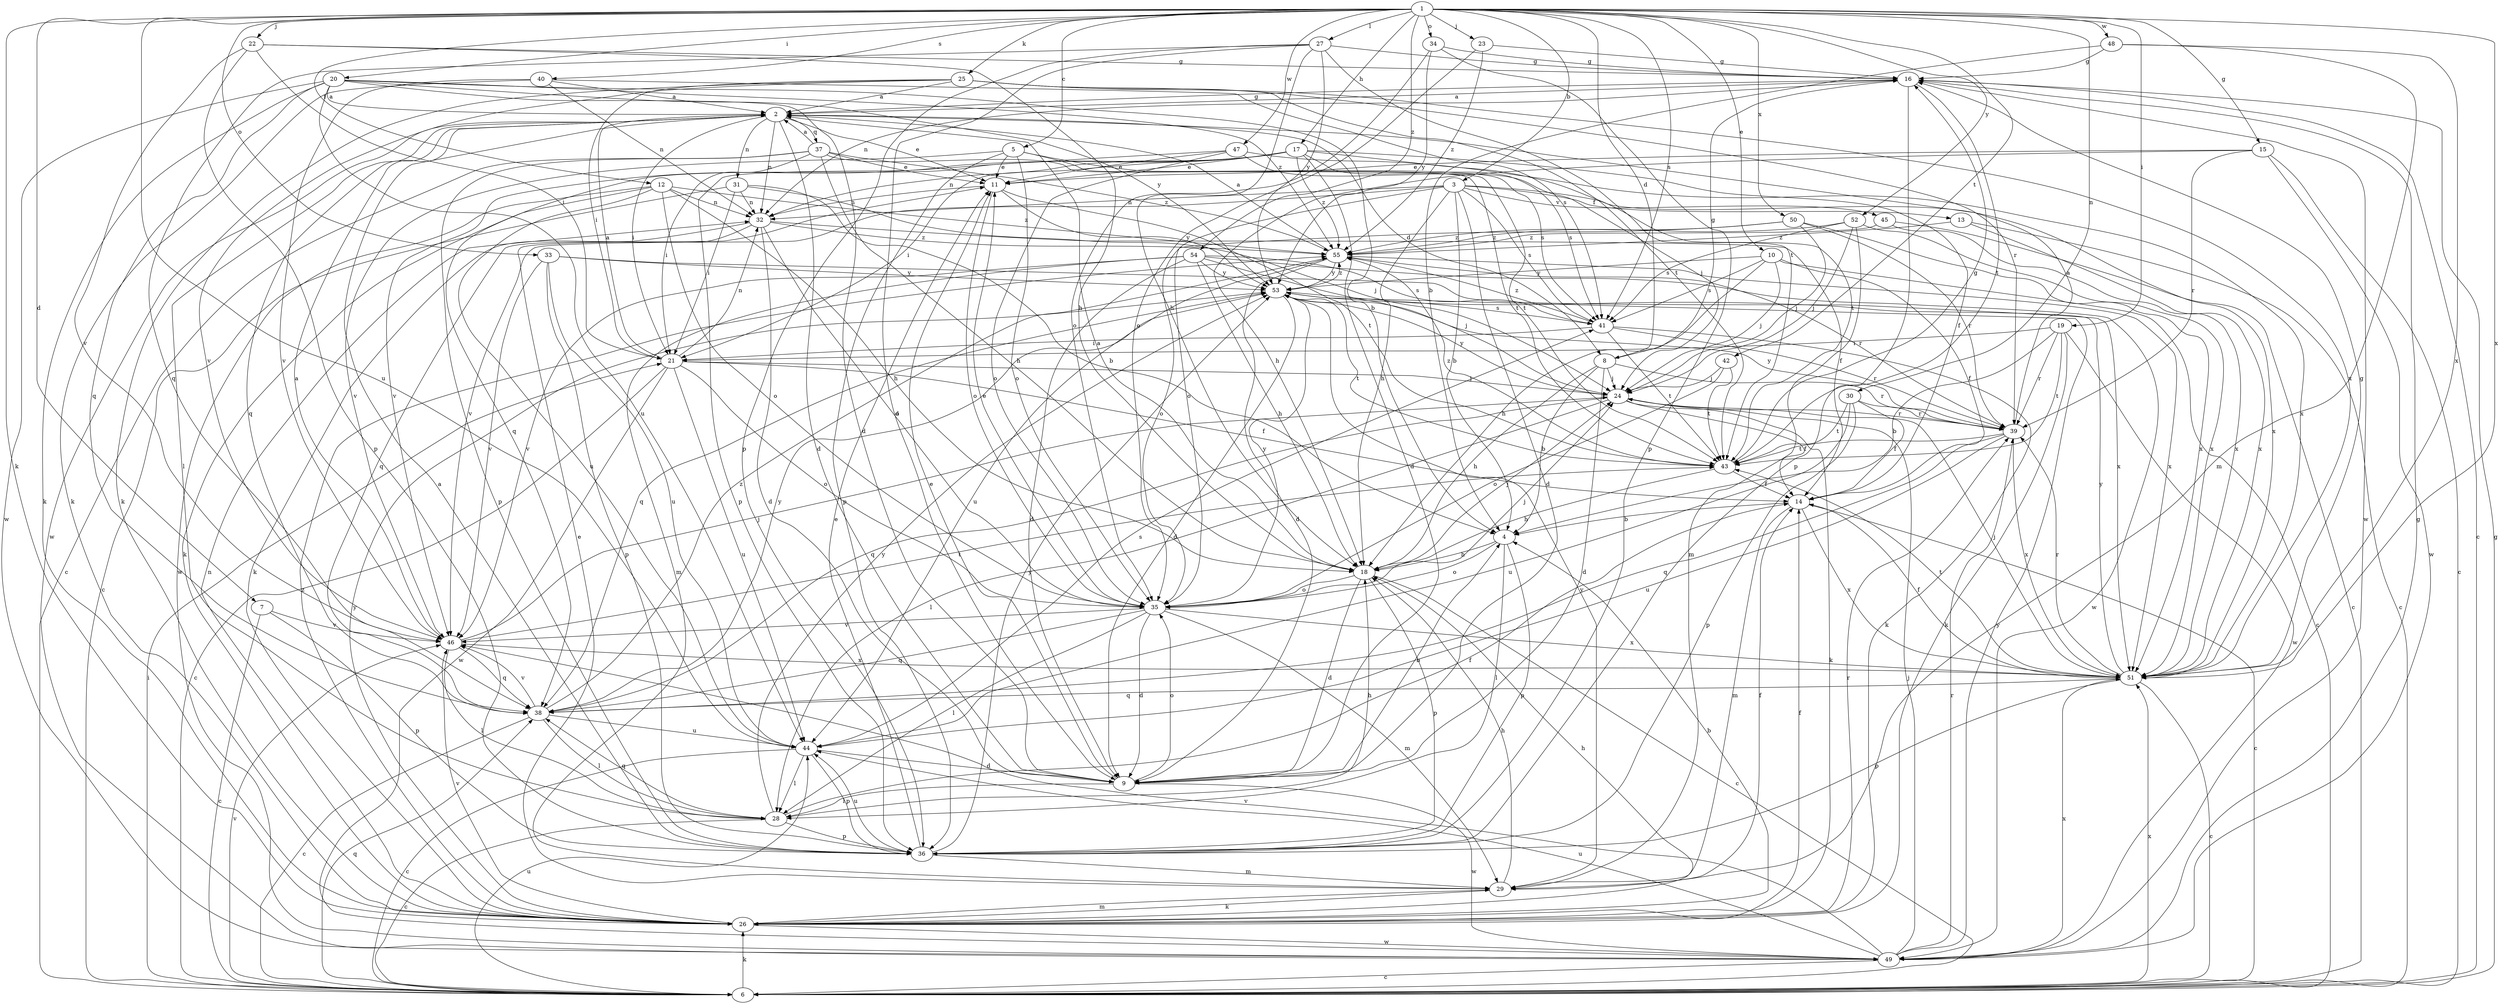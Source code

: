 strict digraph  {
	16 -> 2 [label=a];
	18 -> 2 [label=a];
	20 -> 2 [label=a];
	21 -> 2 [label=a];
	25 -> 2 [label=a];
	36 -> 2 [label=a];
	37 -> 2 [label=a];
	39 -> 2 [label=a];
	40 -> 2 [label=a];
	46 -> 2 [label=a];
	55 -> 2 [label=a];
	1 -> 3 [label=b];
	3 -> 4 [label=b];
	8 -> 4 [label=b];
	9 -> 4 [label=b];
	14 -> 4 [label=b];
	19 -> 4 [label=b];
	20 -> 4 [label=b];
	26 -> 4 [label=b];
	31 -> 4 [label=b];
	48 -> 4 [label=b];
	1 -> 5 [label=c];
	7 -> 6 [label=c];
	10 -> 6 [label=c];
	13 -> 6 [label=c];
	14 -> 6 [label=c];
	15 -> 6 [label=c];
	16 -> 6 [label=c];
	18 -> 6 [label=c];
	21 -> 6 [label=c];
	28 -> 6 [label=c];
	31 -> 6 [label=c];
	37 -> 6 [label=c];
	38 -> 6 [label=c];
	44 -> 6 [label=c];
	45 -> 6 [label=c];
	49 -> 6 [label=c];
	51 -> 6 [label=c];
	1 -> 7 [label=d];
	1 -> 8 [label=d];
	2 -> 8 [label=d];
	2 -> 9 [label=d];
	3 -> 9 [label=d];
	8 -> 9 [label=d];
	17 -> 9 [label=d];
	18 -> 9 [label=d];
	20 -> 9 [label=d];
	27 -> 9 [label=d];
	32 -> 9 [label=d];
	35 -> 9 [label=d];
	44 -> 9 [label=d];
	53 -> 9 [label=d];
	54 -> 9 [label=d];
	55 -> 9 [label=d];
	1 -> 10 [label=e];
	2 -> 11 [label=e];
	5 -> 11 [label=e];
	9 -> 11 [label=e];
	15 -> 11 [label=e];
	17 -> 11 [label=e];
	29 -> 11 [label=e];
	35 -> 11 [label=e];
	36 -> 11 [label=e];
	37 -> 11 [label=e];
	47 -> 11 [label=e];
	1 -> 12 [label=f];
	3 -> 13 [label=f];
	10 -> 14 [label=f];
	17 -> 14 [label=f];
	21 -> 14 [label=f];
	24 -> 14 [label=f];
	26 -> 14 [label=f];
	28 -> 14 [label=f];
	29 -> 14 [label=f];
	30 -> 14 [label=f];
	32 -> 14 [label=f];
	43 -> 14 [label=f];
	51 -> 14 [label=f];
	1 -> 15 [label=g];
	2 -> 16 [label=g];
	6 -> 16 [label=g];
	8 -> 16 [label=g];
	22 -> 16 [label=g];
	23 -> 16 [label=g];
	27 -> 16 [label=g];
	34 -> 16 [label=g];
	43 -> 16 [label=g];
	48 -> 16 [label=g];
	49 -> 16 [label=g];
	51 -> 16 [label=g];
	1 -> 17 [label=h];
	3 -> 18 [label=h];
	4 -> 18 [label=h];
	8 -> 18 [label=h];
	10 -> 18 [label=h];
	12 -> 18 [label=h];
	15 -> 18 [label=h];
	22 -> 18 [label=h];
	26 -> 18 [label=h];
	27 -> 18 [label=h];
	28 -> 18 [label=h];
	29 -> 18 [label=h];
	37 -> 18 [label=h];
	43 -> 18 [label=h];
	54 -> 18 [label=h];
	1 -> 19 [label=i];
	1 -> 20 [label=i];
	2 -> 21 [label=i];
	6 -> 21 [label=i];
	17 -> 21 [label=i];
	19 -> 21 [label=i];
	22 -> 21 [label=i];
	25 -> 21 [label=i];
	31 -> 21 [label=i];
	37 -> 21 [label=i];
	41 -> 21 [label=i];
	1 -> 22 [label=j];
	1 -> 23 [label=j];
	8 -> 24 [label=j];
	10 -> 24 [label=j];
	18 -> 24 [label=j];
	21 -> 24 [label=j];
	31 -> 24 [label=j];
	35 -> 24 [label=j];
	42 -> 24 [label=j];
	46 -> 24 [label=j];
	47 -> 24 [label=j];
	49 -> 24 [label=j];
	50 -> 24 [label=j];
	51 -> 24 [label=j];
	52 -> 24 [label=j];
	54 -> 24 [label=j];
	1 -> 25 [label=k];
	1 -> 26 [label=k];
	6 -> 26 [label=k];
	12 -> 26 [label=k];
	19 -> 26 [label=k];
	20 -> 26 [label=k];
	24 -> 26 [label=k];
	25 -> 26 [label=k];
	29 -> 26 [label=k];
	32 -> 26 [label=k];
	40 -> 26 [label=k];
	41 -> 26 [label=k];
	1 -> 27 [label=l];
	2 -> 28 [label=l];
	4 -> 28 [label=l];
	9 -> 28 [label=l];
	24 -> 28 [label=l];
	35 -> 28 [label=l];
	38 -> 28 [label=l];
	44 -> 28 [label=l];
	46 -> 28 [label=l];
	14 -> 29 [label=m];
	26 -> 29 [label=m];
	35 -> 29 [label=m];
	36 -> 29 [label=m];
	48 -> 29 [label=m];
	52 -> 29 [label=m];
	54 -> 29 [label=m];
	1 -> 30 [label=n];
	2 -> 31 [label=n];
	2 -> 32 [label=n];
	3 -> 32 [label=n];
	11 -> 32 [label=n];
	12 -> 32 [label=n];
	16 -> 32 [label=n];
	17 -> 32 [label=n];
	21 -> 32 [label=n];
	26 -> 32 [label=n];
	31 -> 32 [label=n];
	40 -> 32 [label=n];
	1 -> 33 [label=o];
	1 -> 34 [label=o];
	3 -> 35 [label=o];
	4 -> 35 [label=o];
	5 -> 35 [label=o];
	9 -> 35 [label=o];
	11 -> 35 [label=o];
	12 -> 35 [label=o];
	18 -> 35 [label=o];
	21 -> 35 [label=o];
	23 -> 35 [label=o];
	32 -> 35 [label=o];
	34 -> 35 [label=o];
	42 -> 35 [label=o];
	47 -> 35 [label=o];
	50 -> 35 [label=o];
	4 -> 36 [label=p];
	5 -> 36 [label=p];
	7 -> 36 [label=p];
	16 -> 36 [label=p];
	18 -> 36 [label=p];
	22 -> 36 [label=p];
	27 -> 36 [label=p];
	28 -> 36 [label=p];
	30 -> 36 [label=p];
	33 -> 36 [label=p];
	34 -> 36 [label=p];
	37 -> 36 [label=p];
	44 -> 36 [label=p];
	47 -> 36 [label=p];
	51 -> 36 [label=p];
	2 -> 37 [label=q];
	2 -> 38 [label=q];
	6 -> 38 [label=q];
	17 -> 38 [label=q];
	20 -> 38 [label=q];
	24 -> 38 [label=q];
	27 -> 38 [label=q];
	28 -> 38 [label=q];
	32 -> 38 [label=q];
	35 -> 38 [label=q];
	39 -> 38 [label=q];
	46 -> 38 [label=q];
	51 -> 38 [label=q];
	53 -> 38 [label=q];
	8 -> 39 [label=r];
	15 -> 39 [label=r];
	19 -> 39 [label=r];
	24 -> 39 [label=r];
	25 -> 39 [label=r];
	26 -> 39 [label=r];
	30 -> 39 [label=r];
	41 -> 39 [label=r];
	49 -> 39 [label=r];
	50 -> 39 [label=r];
	51 -> 39 [label=r];
	55 -> 39 [label=r];
	1 -> 40 [label=s];
	1 -> 41 [label=s];
	3 -> 41 [label=s];
	5 -> 41 [label=s];
	10 -> 41 [label=s];
	17 -> 41 [label=s];
	40 -> 41 [label=s];
	44 -> 41 [label=s];
	52 -> 41 [label=s];
	53 -> 41 [label=s];
	54 -> 41 [label=s];
	1 -> 42 [label=t];
	5 -> 43 [label=t];
	11 -> 43 [label=t];
	16 -> 43 [label=t];
	17 -> 43 [label=t];
	19 -> 43 [label=t];
	25 -> 43 [label=t];
	27 -> 43 [label=t];
	30 -> 43 [label=t];
	37 -> 43 [label=t];
	39 -> 43 [label=t];
	41 -> 43 [label=t];
	42 -> 43 [label=t];
	46 -> 43 [label=t];
	51 -> 43 [label=t];
	53 -> 43 [label=t];
	1 -> 44 [label=u];
	6 -> 44 [label=u];
	12 -> 44 [label=u];
	20 -> 44 [label=u];
	21 -> 44 [label=u];
	30 -> 44 [label=u];
	33 -> 44 [label=u];
	36 -> 44 [label=u];
	38 -> 44 [label=u];
	39 -> 44 [label=u];
	49 -> 44 [label=u];
	55 -> 44 [label=u];
	3 -> 45 [label=v];
	3 -> 46 [label=v];
	5 -> 46 [label=v];
	6 -> 46 [label=v];
	7 -> 46 [label=v];
	17 -> 46 [label=v];
	22 -> 46 [label=v];
	25 -> 46 [label=v];
	26 -> 46 [label=v];
	33 -> 46 [label=v];
	35 -> 46 [label=v];
	38 -> 46 [label=v];
	40 -> 46 [label=v];
	49 -> 46 [label=v];
	54 -> 46 [label=v];
	1 -> 47 [label=w];
	1 -> 48 [label=w];
	2 -> 49 [label=w];
	9 -> 49 [label=w];
	12 -> 49 [label=w];
	15 -> 49 [label=w];
	16 -> 49 [label=w];
	19 -> 49 [label=w];
	20 -> 49 [label=w];
	21 -> 49 [label=w];
	26 -> 49 [label=w];
	54 -> 49 [label=w];
	1 -> 50 [label=x];
	1 -> 51 [label=x];
	3 -> 51 [label=x];
	6 -> 51 [label=x];
	13 -> 51 [label=x];
	14 -> 51 [label=x];
	25 -> 51 [label=x];
	33 -> 51 [label=x];
	35 -> 51 [label=x];
	39 -> 51 [label=x];
	45 -> 51 [label=x];
	46 -> 51 [label=x];
	47 -> 51 [label=x];
	48 -> 51 [label=x];
	49 -> 51 [label=x];
	50 -> 51 [label=x];
	52 -> 51 [label=x];
	55 -> 51 [label=x];
	1 -> 52 [label=y];
	10 -> 53 [label=y];
	11 -> 53 [label=y];
	20 -> 53 [label=y];
	24 -> 53 [label=y];
	26 -> 53 [label=y];
	27 -> 53 [label=y];
	28 -> 53 [label=y];
	29 -> 53 [label=y];
	33 -> 53 [label=y];
	34 -> 53 [label=y];
	35 -> 53 [label=y];
	36 -> 53 [label=y];
	38 -> 53 [label=y];
	39 -> 53 [label=y];
	49 -> 53 [label=y];
	51 -> 53 [label=y];
	54 -> 53 [label=y];
	55 -> 53 [label=y];
	1 -> 54 [label=z];
	12 -> 55 [label=z];
	13 -> 55 [label=z];
	17 -> 55 [label=z];
	20 -> 55 [label=z];
	23 -> 55 [label=z];
	26 -> 55 [label=z];
	32 -> 55 [label=z];
	37 -> 55 [label=z];
	38 -> 55 [label=z];
	41 -> 55 [label=z];
	43 -> 55 [label=z];
	45 -> 55 [label=z];
	50 -> 55 [label=z];
	52 -> 55 [label=z];
	53 -> 55 [label=z];
}
